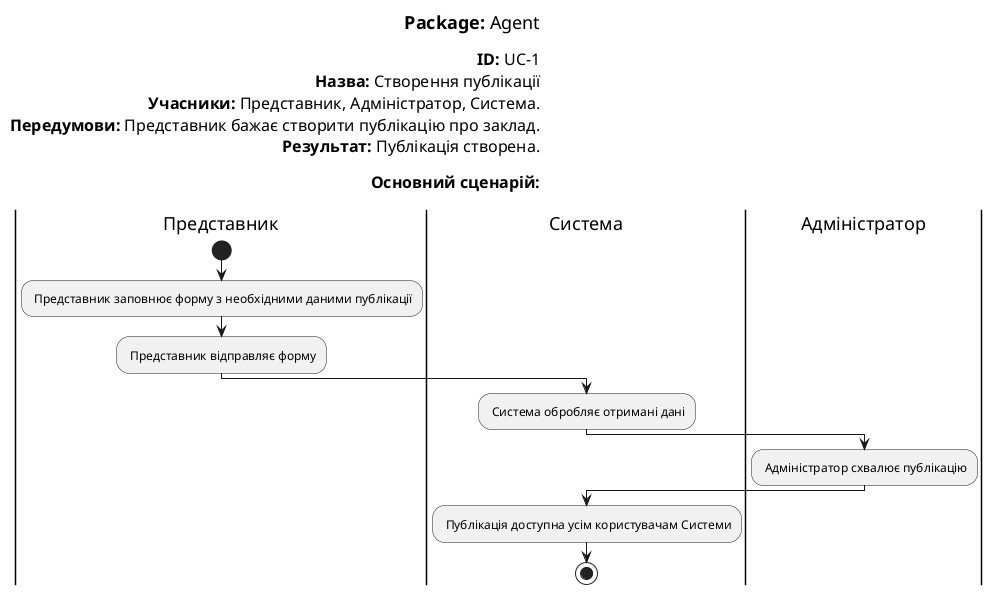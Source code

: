 @startuml
left header
<font color=000 size=18><b>Package:</b> Agent

<font color=000 size=16><b>ID:</b> UC-1
<font color=000 size=16><b>Назва:</b> Створення публікації
<font color=000 size=16><b>Учасники:</b> Представник, Адміністратор, Система.
<font color=000 size=16><b>Передумови:</b> Представник бажає створити публікацію про заклад.
<font color=000 size=16><b>Результат:</b> Публікація створена.

<font color=000 size=16><b>Основний сценарій:</b>

end header

|Представник|
start
: Представник заповнює форму з необхідними даними публікації;

: Представник відправляє форму;


|Система|
: Система обробляє отримані дані;

|Адміністратор|
: Адміністратор схвалює публікацію;

|Система|
: Публікація доступна усім користувачам Системи;

stop;
@enduml
